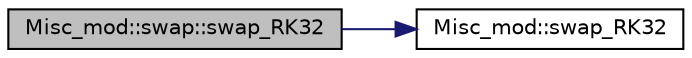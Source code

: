 digraph "Misc_mod::swap::swap_RK32"
{
 // LATEX_PDF_SIZE
  edge [fontname="Helvetica",fontsize="10",labelfontname="Helvetica",labelfontsize="10"];
  node [fontname="Helvetica",fontsize="10",shape=record];
  rankdir="LR";
  Node1 [label="Misc_mod::swap::swap_RK32",height=0.2,width=0.4,color="black", fillcolor="grey75", style="filled", fontcolor="black",tooltip=" "];
  Node1 -> Node2 [color="midnightblue",fontsize="10",style="solid",fontname="Helvetica"];
  Node2 [label="Misc_mod::swap_RK32",height=0.2,width=0.4,color="black", fillcolor="white", style="filled",URL="$namespaceMisc__mod.html#adc17a786b0faea15c434c56f73f8db1e",tooltip=" "];
}
